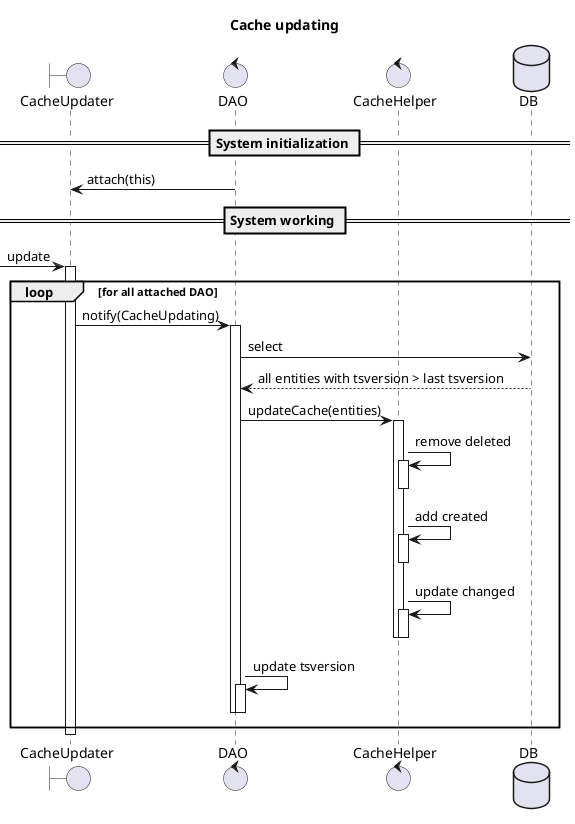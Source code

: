 @startuml

title: Cache updating

boundary CacheUpdater
control DAO
control CacheHelper
database DB

== System initialization ==

DAO -> CacheUpdater: attach(this)

== System working ==

[-> CacheUpdater: update
activate CacheUpdater

loop for all attached DAO
    CacheUpdater -> DAO: notify(CacheUpdating)
    activate DAO
    DAO -> DB: select
    DAO <-- DB: all entities with tsversion > last tsversion
    DAO -> CacheHelper: updateCache(entities)
    activate CacheHelper

    CacheHelper -> CacheHelper: remove deleted
    activate CacheHelper
    deactivate CacheHelper

    CacheHelper -> CacheHelper: add created
    activate CacheHelper
    deactivate CacheHelper

    CacheHelper -> CacheHelper:  update changed
    activate CacheHelper
    deactivate CacheHelper
    deactivate CacheHelper

    DAO -> DAO: update tsversion
    activate DAO
    deactivate DAO
    deactivate DAO

end

deactivate CacheUpdater


@enduml
